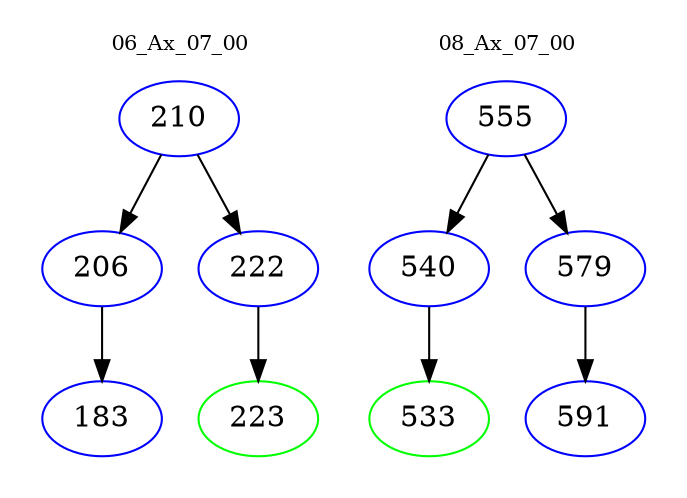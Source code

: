 digraph{
subgraph cluster_0 {
color = white
label = "06_Ax_07_00";
fontsize=10;
T0_210 [label="210", color="blue"]
T0_210 -> T0_206 [color="black"]
T0_206 [label="206", color="blue"]
T0_206 -> T0_183 [color="black"]
T0_183 [label="183", color="blue"]
T0_210 -> T0_222 [color="black"]
T0_222 [label="222", color="blue"]
T0_222 -> T0_223 [color="black"]
T0_223 [label="223", color="green"]
}
subgraph cluster_1 {
color = white
label = "08_Ax_07_00";
fontsize=10;
T1_555 [label="555", color="blue"]
T1_555 -> T1_540 [color="black"]
T1_540 [label="540", color="blue"]
T1_540 -> T1_533 [color="black"]
T1_533 [label="533", color="green"]
T1_555 -> T1_579 [color="black"]
T1_579 [label="579", color="blue"]
T1_579 -> T1_591 [color="black"]
T1_591 [label="591", color="blue"]
}
}
